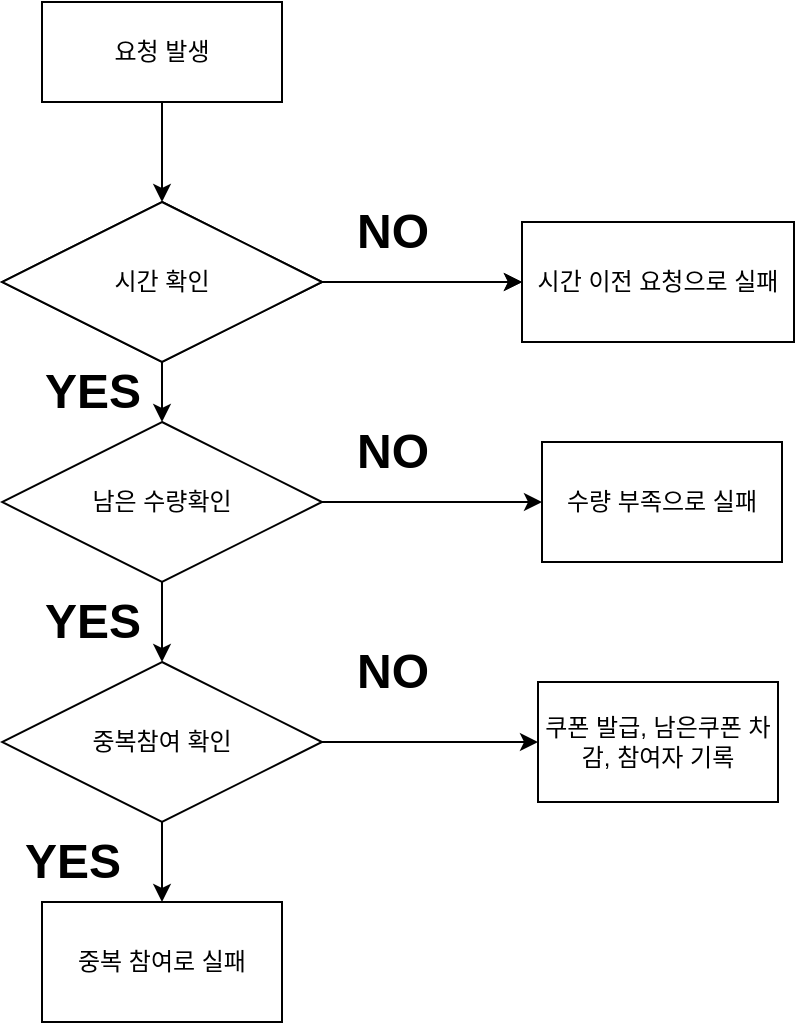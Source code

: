 <mxfile version="15.5.0" type="github">
  <diagram id="T5oUtsXKc9qH6BQS0zv5" name="Page-1">
    <mxGraphModel dx="1038" dy="556" grid="1" gridSize="10" guides="1" tooltips="1" connect="1" arrows="1" fold="1" page="1" pageScale="1" pageWidth="827" pageHeight="1169" math="0" shadow="0">
      <root>
        <mxCell id="0" />
        <mxCell id="1" parent="0" />
        <mxCell id="_PeKxtwCLP6iYHrIWKKw-10" value="" style="edgeStyle=orthogonalEdgeStyle;rounded=0;orthogonalLoop=1;jettySize=auto;html=1;" edge="1" parent="1" source="_PeKxtwCLP6iYHrIWKKw-1" target="_PeKxtwCLP6iYHrIWKKw-3">
          <mxGeometry relative="1" as="geometry" />
        </mxCell>
        <mxCell id="_PeKxtwCLP6iYHrIWKKw-1" value="요청 발생" style="rounded=0;whiteSpace=wrap;html=1;" vertex="1" parent="1">
          <mxGeometry x="200" y="20" width="120" height="50" as="geometry" />
        </mxCell>
        <mxCell id="_PeKxtwCLP6iYHrIWKKw-8" value="" style="edgeStyle=orthogonalEdgeStyle;rounded=0;orthogonalLoop=1;jettySize=auto;html=1;" edge="1" parent="1" source="_PeKxtwCLP6iYHrIWKKw-3" target="_PeKxtwCLP6iYHrIWKKw-7">
          <mxGeometry relative="1" as="geometry" />
        </mxCell>
        <mxCell id="_PeKxtwCLP6iYHrIWKKw-3" value="시간 확인" style="rhombus;whiteSpace=wrap;html=1;" vertex="1" parent="1">
          <mxGeometry x="180" y="120" width="160" height="80" as="geometry" />
        </mxCell>
        <mxCell id="_PeKxtwCLP6iYHrIWKKw-7" value="시간 이전 요청으로 실패" style="whiteSpace=wrap;html=1;" vertex="1" parent="1">
          <mxGeometry x="440" y="130" width="136" height="60" as="geometry" />
        </mxCell>
        <mxCell id="_PeKxtwCLP6iYHrIWKKw-27" value="" style="edgeStyle=orthogonalEdgeStyle;rounded=0;orthogonalLoop=1;jettySize=auto;html=1;" edge="1" parent="1" source="_PeKxtwCLP6iYHrIWKKw-15" target="_PeKxtwCLP6iYHrIWKKw-23">
          <mxGeometry relative="1" as="geometry" />
        </mxCell>
        <mxCell id="_PeKxtwCLP6iYHrIWKKw-28" value="" style="edgeStyle=orthogonalEdgeStyle;rounded=0;orthogonalLoop=1;jettySize=auto;html=1;" edge="1" parent="1" source="_PeKxtwCLP6iYHrIWKKw-15" target="_PeKxtwCLP6iYHrIWKKw-24">
          <mxGeometry relative="1" as="geometry" />
        </mxCell>
        <mxCell id="_PeKxtwCLP6iYHrIWKKw-15" value="남은 수량확인" style="rhombus;whiteSpace=wrap;html=1;" vertex="1" parent="1">
          <mxGeometry x="180" y="230" width="160" height="80" as="geometry" />
        </mxCell>
        <mxCell id="_PeKxtwCLP6iYHrIWKKw-26" value="" style="edgeStyle=orthogonalEdgeStyle;rounded=0;orthogonalLoop=1;jettySize=auto;html=1;" edge="1" parent="1" source="_PeKxtwCLP6iYHrIWKKw-21" target="_PeKxtwCLP6iYHrIWKKw-15">
          <mxGeometry relative="1" as="geometry" />
        </mxCell>
        <mxCell id="_PeKxtwCLP6iYHrIWKKw-21" value="시간 확인" style="rhombus;whiteSpace=wrap;html=1;" vertex="1" parent="1">
          <mxGeometry x="180" y="120" width="160" height="80" as="geometry" />
        </mxCell>
        <mxCell id="_PeKxtwCLP6iYHrIWKKw-22" value="" style="edgeStyle=orthogonalEdgeStyle;rounded=0;orthogonalLoop=1;jettySize=auto;html=1;" edge="1" source="_PeKxtwCLP6iYHrIWKKw-21" parent="1">
          <mxGeometry relative="1" as="geometry">
            <mxPoint x="440" y="160" as="targetPoint" />
          </mxGeometry>
        </mxCell>
        <mxCell id="_PeKxtwCLP6iYHrIWKKw-23" value="수량 부족으로 실패" style="whiteSpace=wrap;html=1;" vertex="1" parent="1">
          <mxGeometry x="450" y="240" width="120" height="60" as="geometry" />
        </mxCell>
        <mxCell id="_PeKxtwCLP6iYHrIWKKw-34" value="" style="edgeStyle=orthogonalEdgeStyle;rounded=0;orthogonalLoop=1;jettySize=auto;html=1;" edge="1" parent="1" source="_PeKxtwCLP6iYHrIWKKw-24" target="_PeKxtwCLP6iYHrIWKKw-29">
          <mxGeometry relative="1" as="geometry" />
        </mxCell>
        <mxCell id="_PeKxtwCLP6iYHrIWKKw-41" value="" style="edgeStyle=orthogonalEdgeStyle;rounded=0;orthogonalLoop=1;jettySize=auto;html=1;" edge="1" parent="1" source="_PeKxtwCLP6iYHrIWKKw-24" target="_PeKxtwCLP6iYHrIWKKw-40">
          <mxGeometry relative="1" as="geometry" />
        </mxCell>
        <mxCell id="_PeKxtwCLP6iYHrIWKKw-24" value="중복참여 확인" style="rhombus;whiteSpace=wrap;html=1;" vertex="1" parent="1">
          <mxGeometry x="180" y="350" width="160" height="80" as="geometry" />
        </mxCell>
        <mxCell id="_PeKxtwCLP6iYHrIWKKw-29" value="중복 참여로 실패" style="whiteSpace=wrap;html=1;" vertex="1" parent="1">
          <mxGeometry x="200" y="470" width="120" height="60" as="geometry" />
        </mxCell>
        <mxCell id="_PeKxtwCLP6iYHrIWKKw-30" value="NO" style="text;strokeColor=none;fillColor=none;html=1;fontSize=24;fontStyle=1;verticalAlign=middle;align=center;" vertex="1" parent="1">
          <mxGeometry x="350" y="130" width="50" height="10" as="geometry" />
        </mxCell>
        <mxCell id="_PeKxtwCLP6iYHrIWKKw-31" value="YES" style="text;strokeColor=none;fillColor=none;html=1;fontSize=24;fontStyle=1;verticalAlign=middle;align=center;" vertex="1" parent="1">
          <mxGeometry x="200" y="210" width="50" height="10" as="geometry" />
        </mxCell>
        <mxCell id="_PeKxtwCLP6iYHrIWKKw-33" value="YES" style="text;strokeColor=none;fillColor=none;html=1;fontSize=24;fontStyle=1;verticalAlign=middle;align=center;" vertex="1" parent="1">
          <mxGeometry x="200" y="310" width="50" height="40" as="geometry" />
        </mxCell>
        <mxCell id="_PeKxtwCLP6iYHrIWKKw-35" value="YES" style="text;strokeColor=none;fillColor=none;html=1;fontSize=24;fontStyle=1;verticalAlign=middle;align=center;" vertex="1" parent="1">
          <mxGeometry x="190" y="430" width="50" height="40" as="geometry" />
        </mxCell>
        <mxCell id="_PeKxtwCLP6iYHrIWKKw-38" value="NO" style="text;strokeColor=none;fillColor=none;html=1;fontSize=24;fontStyle=1;verticalAlign=middle;align=center;" vertex="1" parent="1">
          <mxGeometry x="350" y="240" width="50" height="10" as="geometry" />
        </mxCell>
        <mxCell id="_PeKxtwCLP6iYHrIWKKw-39" value="NO" style="text;strokeColor=none;fillColor=none;html=1;fontSize=24;fontStyle=1;verticalAlign=middle;align=center;" vertex="1" parent="1">
          <mxGeometry x="350" y="350" width="50" height="10" as="geometry" />
        </mxCell>
        <mxCell id="_PeKxtwCLP6iYHrIWKKw-40" value="쿠폰 발급, 남은쿠폰 차감, 참여자 기록" style="whiteSpace=wrap;html=1;" vertex="1" parent="1">
          <mxGeometry x="448" y="360" width="120" height="60" as="geometry" />
        </mxCell>
      </root>
    </mxGraphModel>
  </diagram>
</mxfile>
